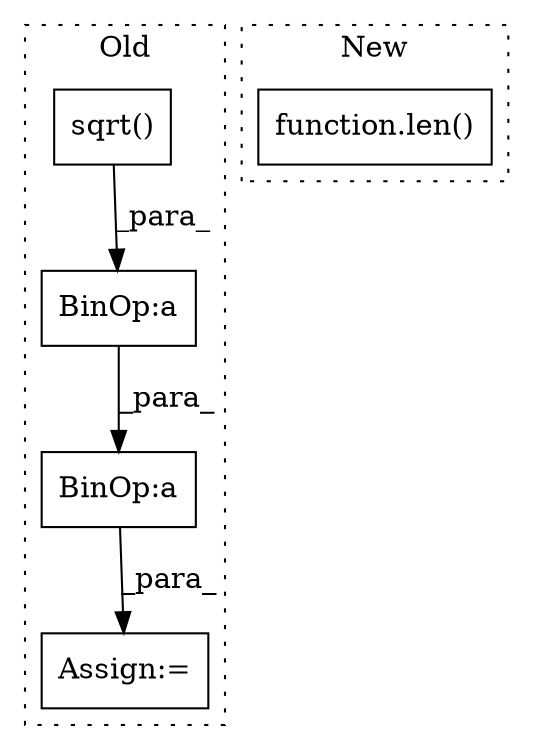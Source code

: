 digraph G {
subgraph cluster0 {
1 [label="sqrt()" a="75" s="1173,1197" l="8,1" shape="box"];
3 [label="Assign:=" a="68" s="1122" l="3" shape="box"];
4 [label="BinOp:a" a="82" s="1170" l="3" shape="box"];
5 [label="BinOp:a" a="82" s="1141" l="27" shape="box"];
label = "Old";
style="dotted";
}
subgraph cluster1 {
2 [label="function.len()" a="75" s="835,845" l="4,1" shape="box"];
label = "New";
style="dotted";
}
1 -> 4 [label="_para_"];
4 -> 5 [label="_para_"];
5 -> 3 [label="_para_"];
}